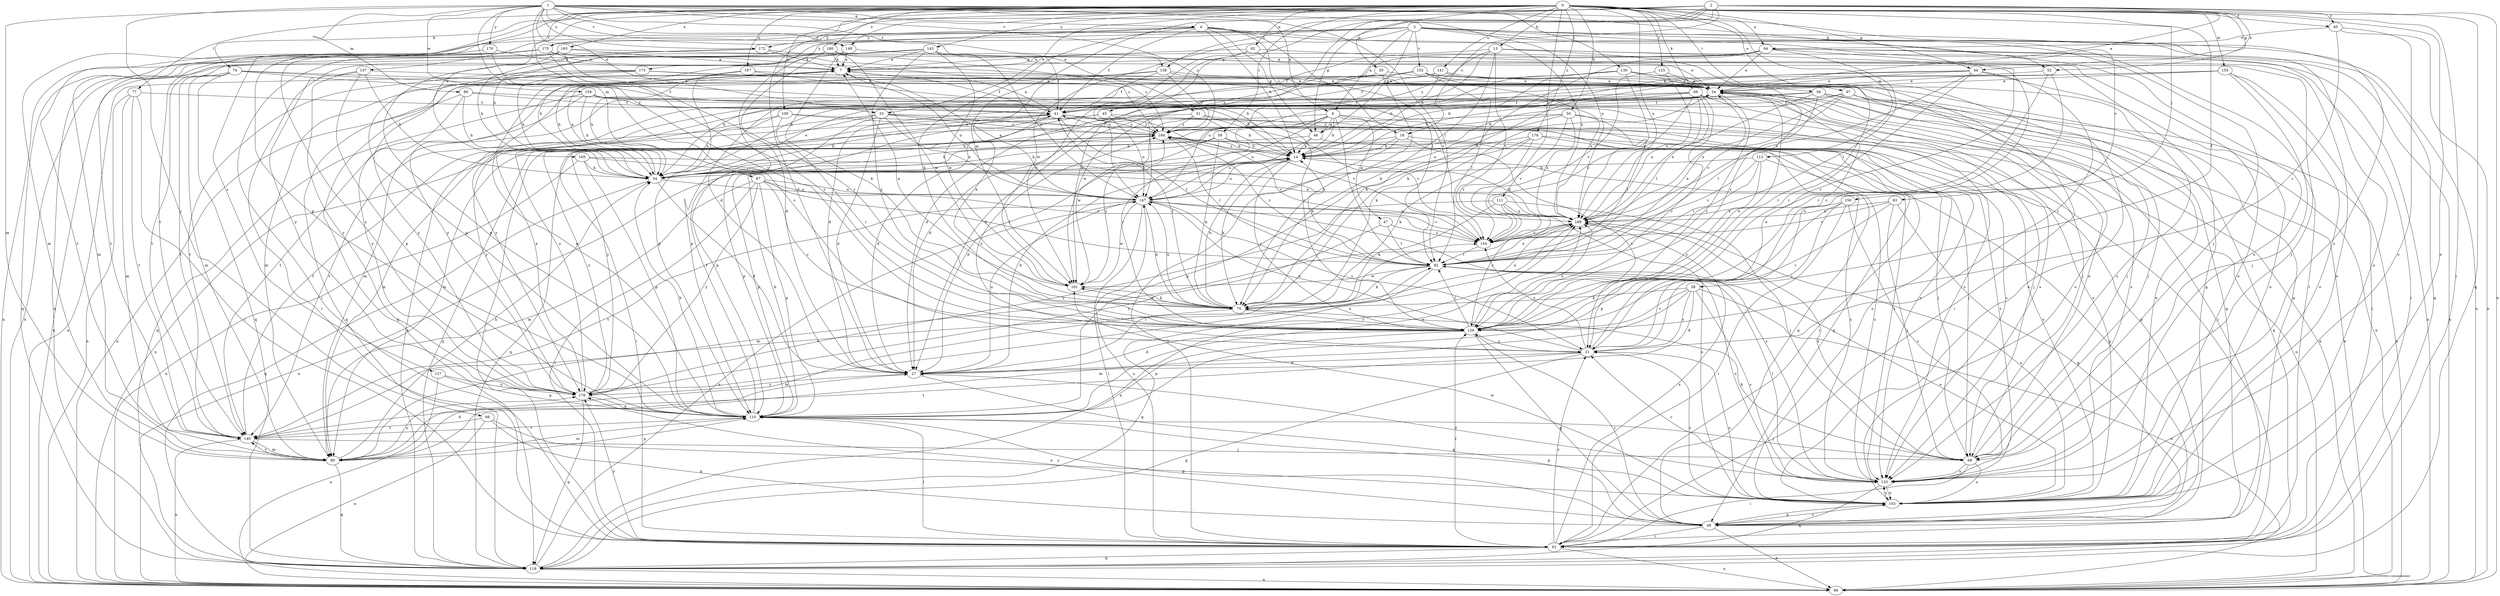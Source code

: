 strict digraph  {
0;
1;
2;
3;
4;
6;
7;
13;
14;
18;
21;
27;
30;
31;
33;
34;
38;
40;
41;
44;
45;
46;
47;
48;
50;
52;
54;
56;
59;
61;
63;
66;
68;
69;
74;
75;
77;
82;
86;
87;
89;
92;
94;
96;
97;
103;
109;
110;
111;
113;
118;
125;
126;
127;
130;
133;
137;
138;
140;
141;
143;
147;
149;
150;
152;
154;
155;
159;
161;
163;
165;
167;
169;
170;
172;
173;
175;
176;
178;
180;
184;
0 -> 13  [label=b];
0 -> 30  [label=e];
0 -> 38  [label=f];
0 -> 40  [label=f];
0 -> 44  [label=g];
0 -> 50  [label=h];
0 -> 56  [label=i];
0 -> 59  [label=i];
0 -> 61  [label=i];
0 -> 63  [label=j];
0 -> 69  [label=k];
0 -> 74  [label=k];
0 -> 77  [label=l];
0 -> 92  [label=n];
0 -> 94  [label=n];
0 -> 97  [label=o];
0 -> 103  [label=o];
0 -> 109  [label=p];
0 -> 110  [label=p];
0 -> 111  [label=q];
0 -> 113  [label=q];
0 -> 118  [label=q];
0 -> 125  [label=r];
0 -> 127  [label=s];
0 -> 137  [label=t];
0 -> 141  [label=u];
0 -> 143  [label=u];
0 -> 149  [label=v];
0 -> 155  [label=w];
0 -> 163  [label=x];
0 -> 165  [label=x];
0 -> 167  [label=x];
0 -> 169  [label=x];
0 -> 178  [label=z];
0 -> 180  [label=z];
1 -> 4  [label=a];
1 -> 6  [label=a];
1 -> 31  [label=e];
1 -> 33  [label=e];
1 -> 52  [label=h];
1 -> 66  [label=j];
1 -> 82  [label=l];
1 -> 86  [label=m];
1 -> 87  [label=m];
1 -> 89  [label=m];
1 -> 126  [label=r];
1 -> 130  [label=s];
1 -> 133  [label=s];
1 -> 138  [label=t];
1 -> 149  [label=v];
1 -> 159  [label=w];
1 -> 169  [label=x];
1 -> 170  [label=y];
1 -> 172  [label=y];
1 -> 184  [label=z];
2 -> 18  [label=c];
2 -> 27  [label=d];
2 -> 33  [label=e];
2 -> 34  [label=e];
2 -> 40  [label=f];
2 -> 44  [label=g];
2 -> 45  [label=g];
2 -> 46  [label=g];
2 -> 52  [label=h];
2 -> 96  [label=n];
2 -> 138  [label=t];
2 -> 140  [label=t];
2 -> 147  [label=u];
2 -> 161  [label=w];
3 -> 6  [label=a];
3 -> 46  [label=g];
3 -> 54  [label=h];
3 -> 61  [label=i];
3 -> 68  [label=j];
3 -> 96  [label=n];
3 -> 103  [label=o];
3 -> 118  [label=q];
3 -> 150  [label=v];
3 -> 152  [label=v];
3 -> 161  [label=w];
3 -> 172  [label=y];
3 -> 173  [label=y];
3 -> 175  [label=y];
4 -> 14  [label=b];
4 -> 18  [label=c];
4 -> 27  [label=d];
4 -> 41  [label=f];
4 -> 46  [label=g];
4 -> 75  [label=k];
4 -> 82  [label=l];
4 -> 89  [label=m];
4 -> 133  [label=s];
4 -> 169  [label=x];
4 -> 175  [label=y];
6 -> 14  [label=b];
6 -> 46  [label=g];
6 -> 47  [label=g];
6 -> 54  [label=h];
6 -> 61  [label=i];
6 -> 68  [label=j];
6 -> 82  [label=l];
6 -> 126  [label=r];
6 -> 133  [label=s];
6 -> 147  [label=u];
7 -> 34  [label=e];
7 -> 41  [label=f];
7 -> 54  [label=h];
7 -> 147  [label=u];
7 -> 176  [label=y];
13 -> 7  [label=a];
13 -> 14  [label=b];
13 -> 21  [label=c];
13 -> 75  [label=k];
13 -> 96  [label=n];
13 -> 126  [label=r];
13 -> 154  [label=v];
13 -> 184  [label=z];
14 -> 54  [label=h];
14 -> 75  [label=k];
14 -> 96  [label=n];
14 -> 110  [label=p];
14 -> 126  [label=r];
14 -> 133  [label=s];
14 -> 147  [label=u];
14 -> 184  [label=z];
18 -> 14  [label=b];
18 -> 21  [label=c];
18 -> 61  [label=i];
18 -> 68  [label=j];
18 -> 110  [label=p];
21 -> 27  [label=d];
21 -> 34  [label=e];
21 -> 103  [label=o];
21 -> 118  [label=q];
21 -> 140  [label=t];
21 -> 147  [label=u];
21 -> 154  [label=v];
21 -> 184  [label=z];
27 -> 14  [label=b];
27 -> 48  [label=g];
27 -> 82  [label=l];
27 -> 147  [label=u];
27 -> 176  [label=y];
30 -> 34  [label=e];
30 -> 75  [label=k];
30 -> 110  [label=p];
31 -> 14  [label=b];
31 -> 96  [label=n];
31 -> 133  [label=s];
31 -> 154  [label=v];
31 -> 161  [label=w];
31 -> 184  [label=z];
33 -> 27  [label=d];
33 -> 48  [label=g];
33 -> 61  [label=i];
33 -> 89  [label=m];
33 -> 110  [label=p];
33 -> 140  [label=t];
33 -> 147  [label=u];
33 -> 184  [label=z];
34 -> 41  [label=f];
34 -> 68  [label=j];
34 -> 75  [label=k];
34 -> 89  [label=m];
34 -> 96  [label=n];
34 -> 126  [label=r];
34 -> 133  [label=s];
38 -> 21  [label=c];
38 -> 27  [label=d];
38 -> 75  [label=k];
38 -> 89  [label=m];
38 -> 96  [label=n];
38 -> 126  [label=r];
38 -> 133  [label=s];
40 -> 96  [label=n];
40 -> 126  [label=r];
40 -> 133  [label=s];
40 -> 94  [label=e];
41 -> 7  [label=a];
41 -> 27  [label=d];
41 -> 54  [label=h];
41 -> 82  [label=l];
41 -> 118  [label=q];
41 -> 154  [label=v];
41 -> 184  [label=z];
44 -> 14  [label=b];
44 -> 21  [label=c];
44 -> 34  [label=e];
44 -> 75  [label=k];
44 -> 103  [label=o];
44 -> 126  [label=r];
44 -> 169  [label=x];
45 -> 54  [label=h];
45 -> 61  [label=i];
45 -> 89  [label=m];
45 -> 147  [label=u];
45 -> 184  [label=z];
46 -> 14  [label=b];
46 -> 48  [label=g];
46 -> 118  [label=q];
46 -> 147  [label=u];
47 -> 82  [label=l];
47 -> 154  [label=v];
47 -> 176  [label=y];
48 -> 61  [label=i];
48 -> 96  [label=n];
48 -> 103  [label=o];
48 -> 110  [label=p];
48 -> 126  [label=r];
48 -> 176  [label=y];
50 -> 82  [label=l];
50 -> 96  [label=n];
50 -> 147  [label=u];
50 -> 154  [label=v];
50 -> 169  [label=x];
50 -> 176  [label=y];
50 -> 184  [label=z];
52 -> 21  [label=c];
52 -> 34  [label=e];
52 -> 126  [label=r];
54 -> 7  [label=a];
54 -> 27  [label=d];
54 -> 34  [label=e];
54 -> 118  [label=q];
54 -> 147  [label=u];
56 -> 41  [label=f];
56 -> 68  [label=j];
56 -> 82  [label=l];
56 -> 96  [label=n];
56 -> 118  [label=q];
56 -> 169  [label=x];
56 -> 176  [label=y];
59 -> 14  [label=b];
59 -> 27  [label=d];
59 -> 48  [label=g];
59 -> 54  [label=h];
59 -> 75  [label=k];
61 -> 21  [label=c];
61 -> 96  [label=n];
61 -> 118  [label=q];
61 -> 126  [label=r];
61 -> 147  [label=u];
61 -> 169  [label=x];
61 -> 176  [label=y];
63 -> 48  [label=g];
63 -> 68  [label=j];
63 -> 126  [label=r];
63 -> 154  [label=v];
63 -> 169  [label=x];
66 -> 48  [label=g];
66 -> 96  [label=n];
66 -> 103  [label=o];
66 -> 140  [label=t];
68 -> 34  [label=e];
68 -> 61  [label=i];
68 -> 75  [label=k];
68 -> 103  [label=o];
68 -> 133  [label=s];
68 -> 169  [label=x];
69 -> 14  [label=b];
69 -> 27  [label=d];
69 -> 41  [label=f];
69 -> 61  [label=i];
69 -> 82  [label=l];
69 -> 103  [label=o];
69 -> 126  [label=r];
69 -> 154  [label=v];
69 -> 169  [label=x];
74 -> 14  [label=b];
74 -> 34  [label=e];
74 -> 41  [label=f];
74 -> 89  [label=m];
74 -> 96  [label=n];
74 -> 118  [label=q];
74 -> 140  [label=t];
75 -> 14  [label=b];
75 -> 41  [label=f];
75 -> 89  [label=m];
75 -> 126  [label=r];
75 -> 147  [label=u];
75 -> 161  [label=w];
75 -> 169  [label=x];
77 -> 41  [label=f];
77 -> 61  [label=i];
77 -> 89  [label=m];
77 -> 96  [label=n];
77 -> 140  [label=t];
82 -> 14  [label=b];
82 -> 34  [label=e];
82 -> 75  [label=k];
82 -> 103  [label=o];
82 -> 118  [label=q];
82 -> 133  [label=s];
82 -> 161  [label=w];
82 -> 169  [label=x];
82 -> 184  [label=z];
86 -> 41  [label=f];
86 -> 54  [label=h];
86 -> 96  [label=n];
86 -> 133  [label=s];
86 -> 176  [label=y];
87 -> 61  [label=i];
87 -> 82  [label=l];
87 -> 89  [label=m];
87 -> 110  [label=p];
87 -> 126  [label=r];
87 -> 147  [label=u];
87 -> 154  [label=v];
87 -> 176  [label=y];
89 -> 27  [label=d];
89 -> 54  [label=h];
89 -> 110  [label=p];
89 -> 118  [label=q];
89 -> 140  [label=t];
89 -> 176  [label=y];
92 -> 7  [label=a];
92 -> 68  [label=j];
92 -> 103  [label=o];
92 -> 147  [label=u];
92 -> 161  [label=w];
94 -> 7  [label=a];
94 -> 34  [label=e];
94 -> 41  [label=f];
94 -> 61  [label=i];
94 -> 75  [label=k];
94 -> 82  [label=l];
94 -> 96  [label=n];
94 -> 126  [label=r];
94 -> 161  [label=w];
96 -> 7  [label=a];
96 -> 34  [label=e];
97 -> 14  [label=b];
97 -> 41  [label=f];
97 -> 48  [label=g];
97 -> 68  [label=j];
97 -> 103  [label=o];
97 -> 154  [label=v];
97 -> 169  [label=x];
103 -> 21  [label=c];
103 -> 48  [label=g];
103 -> 110  [label=p];
103 -> 133  [label=s];
103 -> 161  [label=w];
109 -> 54  [label=h];
109 -> 103  [label=o];
109 -> 126  [label=r];
109 -> 176  [label=y];
109 -> 184  [label=z];
110 -> 7  [label=a];
110 -> 14  [label=b];
110 -> 41  [label=f];
110 -> 54  [label=h];
110 -> 61  [label=i];
110 -> 68  [label=j];
110 -> 89  [label=m];
110 -> 140  [label=t];
110 -> 169  [label=x];
111 -> 68  [label=j];
111 -> 75  [label=k];
111 -> 103  [label=o];
111 -> 126  [label=r];
111 -> 169  [label=x];
111 -> 176  [label=y];
113 -> 21  [label=c];
113 -> 48  [label=g];
113 -> 54  [label=h];
113 -> 82  [label=l];
113 -> 154  [label=v];
118 -> 34  [label=e];
118 -> 96  [label=n];
118 -> 147  [label=u];
118 -> 169  [label=x];
125 -> 34  [label=e];
125 -> 154  [label=v];
125 -> 169  [label=x];
126 -> 21  [label=c];
126 -> 27  [label=d];
126 -> 34  [label=e];
126 -> 48  [label=g];
126 -> 82  [label=l];
126 -> 110  [label=p];
126 -> 169  [label=x];
127 -> 96  [label=n];
127 -> 110  [label=p];
127 -> 176  [label=y];
130 -> 27  [label=d];
130 -> 34  [label=e];
130 -> 103  [label=o];
130 -> 133  [label=s];
130 -> 147  [label=u];
130 -> 161  [label=w];
130 -> 169  [label=x];
133 -> 21  [label=c];
133 -> 27  [label=d];
133 -> 82  [label=l];
133 -> 103  [label=o];
133 -> 118  [label=q];
137 -> 34  [label=e];
137 -> 54  [label=h];
137 -> 61  [label=i];
137 -> 110  [label=p];
137 -> 176  [label=y];
138 -> 34  [label=e];
138 -> 41  [label=f];
138 -> 75  [label=k];
138 -> 103  [label=o];
138 -> 176  [label=y];
138 -> 184  [label=z];
140 -> 41  [label=f];
140 -> 68  [label=j];
140 -> 89  [label=m];
140 -> 96  [label=n];
140 -> 154  [label=v];
141 -> 14  [label=b];
141 -> 34  [label=e];
141 -> 41  [label=f];
141 -> 54  [label=h];
141 -> 126  [label=r];
143 -> 7  [label=a];
143 -> 41  [label=f];
143 -> 54  [label=h];
143 -> 96  [label=n];
143 -> 126  [label=r];
143 -> 147  [label=u];
143 -> 161  [label=w];
147 -> 7  [label=a];
147 -> 21  [label=c];
147 -> 61  [label=i];
147 -> 75  [label=k];
147 -> 133  [label=s];
147 -> 140  [label=t];
147 -> 154  [label=v];
147 -> 161  [label=w];
147 -> 169  [label=x];
149 -> 7  [label=a];
149 -> 34  [label=e];
149 -> 75  [label=k];
149 -> 176  [label=y];
150 -> 21  [label=c];
150 -> 61  [label=i];
150 -> 110  [label=p];
150 -> 133  [label=s];
150 -> 169  [label=x];
152 -> 27  [label=d];
152 -> 34  [label=e];
152 -> 61  [label=i];
152 -> 82  [label=l];
152 -> 118  [label=q];
152 -> 169  [label=x];
152 -> 176  [label=y];
154 -> 82  [label=l];
155 -> 27  [label=d];
155 -> 34  [label=e];
155 -> 54  [label=h];
155 -> 61  [label=i];
155 -> 68  [label=j];
155 -> 103  [label=o];
159 -> 14  [label=b];
159 -> 41  [label=f];
159 -> 54  [label=h];
159 -> 118  [label=q];
159 -> 133  [label=s];
159 -> 140  [label=t];
161 -> 7  [label=a];
161 -> 75  [label=k];
161 -> 184  [label=z];
163 -> 7  [label=a];
163 -> 48  [label=g];
163 -> 61  [label=i];
163 -> 110  [label=p];
163 -> 118  [label=q];
163 -> 126  [label=r];
165 -> 54  [label=h];
165 -> 96  [label=n];
165 -> 110  [label=p];
165 -> 133  [label=s];
165 -> 169  [label=x];
167 -> 34  [label=e];
167 -> 54  [label=h];
167 -> 110  [label=p];
167 -> 126  [label=r];
169 -> 14  [label=b];
169 -> 89  [label=m];
169 -> 103  [label=o];
169 -> 154  [label=v];
170 -> 7  [label=a];
170 -> 21  [label=c];
170 -> 140  [label=t];
172 -> 7  [label=a];
172 -> 54  [label=h];
172 -> 103  [label=o];
172 -> 140  [label=t];
173 -> 34  [label=e];
173 -> 48  [label=g];
173 -> 54  [label=h];
173 -> 89  [label=m];
173 -> 96  [label=n];
173 -> 118  [label=q];
173 -> 140  [label=t];
175 -> 7  [label=a];
175 -> 89  [label=m];
175 -> 96  [label=n];
175 -> 118  [label=q];
175 -> 126  [label=r];
175 -> 154  [label=v];
175 -> 176  [label=y];
175 -> 184  [label=z];
176 -> 34  [label=e];
176 -> 110  [label=p];
176 -> 118  [label=q];
176 -> 169  [label=x];
176 -> 184  [label=z];
178 -> 14  [label=b];
178 -> 75  [label=k];
178 -> 103  [label=o];
178 -> 110  [label=p];
178 -> 133  [label=s];
178 -> 154  [label=v];
180 -> 7  [label=a];
180 -> 27  [label=d];
180 -> 110  [label=p];
180 -> 140  [label=t];
180 -> 161  [label=w];
180 -> 184  [label=z];
184 -> 14  [label=b];
184 -> 41  [label=f];
184 -> 54  [label=h];
184 -> 61  [label=i];
184 -> 68  [label=j];
184 -> 82  [label=l];
184 -> 133  [label=s];
184 -> 154  [label=v];
}
